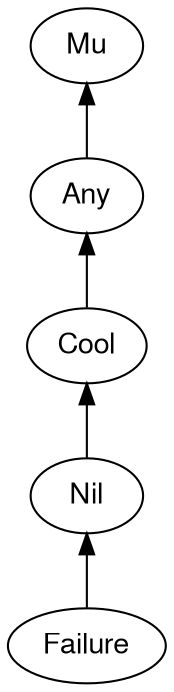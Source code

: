 digraph "raku-type-graph" {
    rankdir=BT;
    splines=polyline;
    overlap=false;

    graph [truecolor=true bgcolor="#FFFFFF"];
    // Types
    "Failure" [color="#000000", fontcolor="#000000", href="/type/Failure", fontname="FreeSans"];
    "Mu" [color="#000000", fontcolor="#000000", href="/type/Mu", fontname="FreeSans"];
    "Any" [color="#000000", fontcolor="#000000", href="/type/Any", fontname="FreeSans"];
    "Cool" [color="#000000", fontcolor="#000000", href="/type/Cool", fontname="FreeSans"];
    "Nil" [color="#000000", fontcolor="#000000", href="/type/Nil", fontname="FreeSans"];

    // Superclasses
    "Failure" -> "Nil" [color="#000000"];
    "Any" -> "Mu" [color="#000000"];
    "Cool" -> "Any" [color="#000000"];
    "Nil" -> "Cool" [color="#000000"];

    // Roles
}
